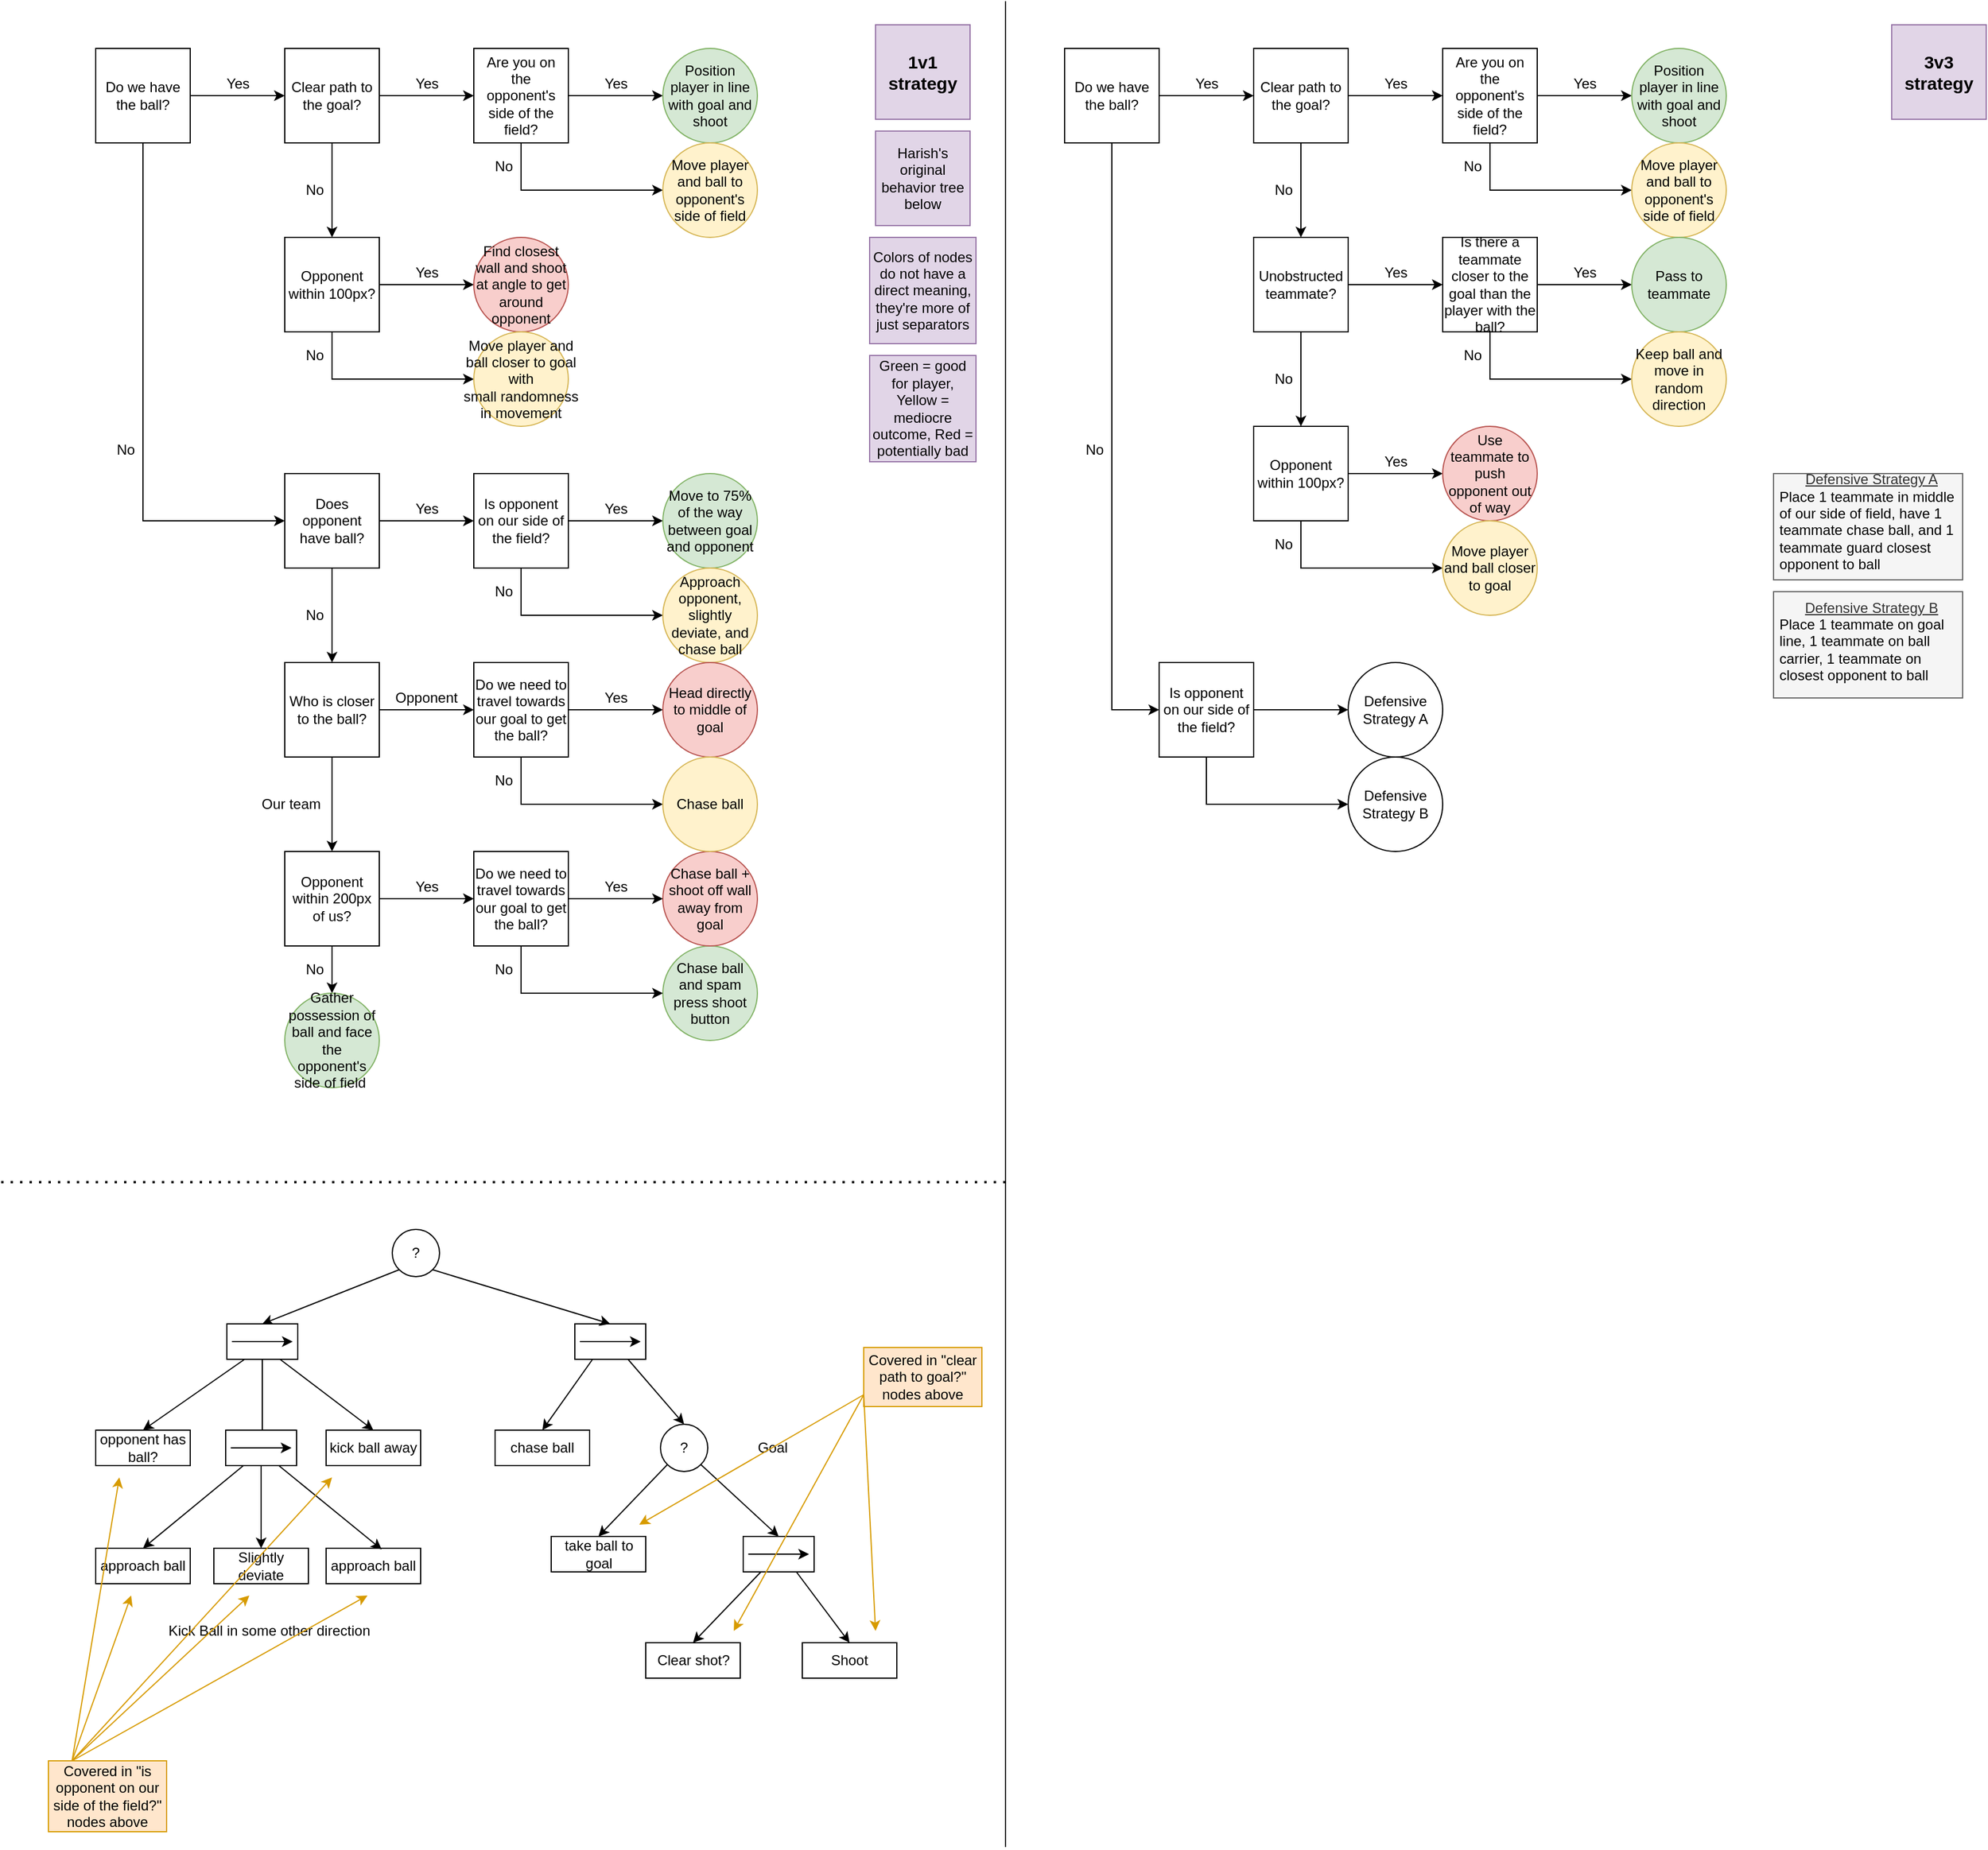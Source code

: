 <mxfile version="13.8.0" type="device"><diagram id="jNIqDNjx-BGEkIo5FUeF" name="Page-1"><mxGraphModel dx="2272" dy="794" grid="1" gridSize="10" guides="1" tooltips="1" connect="1" arrows="1" fold="1" page="1" pageScale="1" pageWidth="850" pageHeight="1100" math="1" shadow="0"><root><mxCell id="0"/><mxCell id="1" parent="0"/><mxCell id="_lA1XJJLzaBGFk_uNKAQ-1" value="?" style="ellipse;whiteSpace=wrap;html=1;" parent="1" vertex="1"><mxGeometry x="331" y="1040" width="40" height="40" as="geometry"/></mxCell><mxCell id="_lA1XJJLzaBGFk_uNKAQ-6" value="" style="group" parent="1" vertex="1" connectable="0"><mxGeometry x="485.5" y="1120" width="60" height="30" as="geometry"/></mxCell><mxCell id="_lA1XJJLzaBGFk_uNKAQ-7" value="" style="rounded=0;whiteSpace=wrap;html=1;" parent="_lA1XJJLzaBGFk_uNKAQ-6" vertex="1"><mxGeometry width="60" height="30" as="geometry"/></mxCell><mxCell id="_lA1XJJLzaBGFk_uNKAQ-8" value="" style="endArrow=classic;html=1;exitX=0;exitY=0.5;exitDx=0;exitDy=0;entryX=0.857;entryY=0.5;entryDx=0;entryDy=0;entryPerimeter=0;" parent="_lA1XJJLzaBGFk_uNKAQ-6" edge="1"><mxGeometry width="50" height="50" relative="1" as="geometry"><mxPoint x="4.286" y="15" as="sourcePoint"/><mxPoint x="55.706" y="15" as="targetPoint"/></mxGeometry></mxCell><mxCell id="_lA1XJJLzaBGFk_uNKAQ-9" value="opponent has ball?" style="rounded=0;whiteSpace=wrap;html=1;" parent="1" vertex="1"><mxGeometry x="80" y="1210" width="80" height="30" as="geometry"/></mxCell><mxCell id="_lA1XJJLzaBGFk_uNKAQ-11" value="kick ball away" style="rounded=0;whiteSpace=wrap;html=1;" parent="1" vertex="1"><mxGeometry x="275" y="1210" width="80" height="30" as="geometry"/></mxCell><mxCell id="_lA1XJJLzaBGFk_uNKAQ-12" value="chase ball" style="rounded=0;whiteSpace=wrap;html=1;" parent="1" vertex="1"><mxGeometry x="418" y="1210" width="80" height="30" as="geometry"/></mxCell><mxCell id="_lA1XJJLzaBGFk_uNKAQ-13" value="take ball to goal" style="rounded=0;whiteSpace=wrap;html=1;" parent="1" vertex="1"><mxGeometry x="465.5" y="1300" width="80" height="30" as="geometry"/></mxCell><mxCell id="_lA1XJJLzaBGFk_uNKAQ-15" value="?" style="ellipse;whiteSpace=wrap;html=1;" parent="1" vertex="1"><mxGeometry x="558" y="1205" width="40" height="40" as="geometry"/></mxCell><mxCell id="_lA1XJJLzaBGFk_uNKAQ-19" value="Clear shot?" style="rounded=0;whiteSpace=wrap;html=1;" parent="1" vertex="1"><mxGeometry x="545.5" y="1390" width="80" height="30" as="geometry"/></mxCell><mxCell id="_lA1XJJLzaBGFk_uNKAQ-20" value="Shoot" style="rounded=0;whiteSpace=wrap;html=1;" parent="1" vertex="1"><mxGeometry x="678" y="1390" width="80" height="30" as="geometry"/></mxCell><mxCell id="_lA1XJJLzaBGFk_uNKAQ-25" value="" style="endArrow=classic;html=1;exitX=0;exitY=1;exitDx=0;exitDy=0;entryX=0.5;entryY=0;entryDx=0;entryDy=0;" parent="1" source="_lA1XJJLzaBGFk_uNKAQ-1" target="_lA1XJJLzaBGFk_uNKAQ-37" edge="1"><mxGeometry width="50" height="50" relative="1" as="geometry"><mxPoint x="413" y="1260" as="sourcePoint"/><mxPoint x="221.0" y="1120" as="targetPoint"/></mxGeometry></mxCell><mxCell id="_lA1XJJLzaBGFk_uNKAQ-26" value="" style="endArrow=classic;html=1;exitX=1;exitY=1;exitDx=0;exitDy=0;entryX=0.5;entryY=0;entryDx=0;entryDy=0;" parent="1" source="_lA1XJJLzaBGFk_uNKAQ-1" target="_lA1XJJLzaBGFk_uNKAQ-7" edge="1"><mxGeometry width="50" height="50" relative="1" as="geometry"><mxPoint x="346.858" y="1084.142" as="sourcePoint"/><mxPoint x="231.0" y="1130" as="targetPoint"/></mxGeometry></mxCell><mxCell id="_lA1XJJLzaBGFk_uNKAQ-27" value="" style="endArrow=classic;html=1;exitX=0.25;exitY=1;exitDx=0;exitDy=0;entryX=0.5;entryY=0;entryDx=0;entryDy=0;" parent="1" source="_lA1XJJLzaBGFk_uNKAQ-37" target="_lA1XJJLzaBGFk_uNKAQ-9" edge="1"><mxGeometry width="50" height="50" relative="1" as="geometry"><mxPoint x="203.5" y="1150" as="sourcePoint"/><mxPoint x="231.0" y="1130" as="targetPoint"/></mxGeometry></mxCell><mxCell id="_lA1XJJLzaBGFk_uNKAQ-28" value="" style="endArrow=classic;html=1;entryX=0.5;entryY=0;entryDx=0;entryDy=0;exitX=0.5;exitY=1;exitDx=0;exitDy=0;" parent="1" source="_lA1XJJLzaBGFk_uNKAQ-37" edge="1"><mxGeometry width="50" height="50" relative="1" as="geometry"><mxPoint x="221" y="1150" as="sourcePoint"/><mxPoint x="221" y="1230" as="targetPoint"/></mxGeometry></mxCell><mxCell id="_lA1XJJLzaBGFk_uNKAQ-29" value="" style="endArrow=classic;html=1;exitX=0.75;exitY=1;exitDx=0;exitDy=0;entryX=0.5;entryY=0;entryDx=0;entryDy=0;" parent="1" source="_lA1XJJLzaBGFk_uNKAQ-37" target="_lA1XJJLzaBGFk_uNKAQ-11" edge="1"><mxGeometry width="50" height="50" relative="1" as="geometry"><mxPoint x="238.5" y="1150" as="sourcePoint"/><mxPoint x="231.0" y="1240" as="targetPoint"/></mxGeometry></mxCell><mxCell id="_lA1XJJLzaBGFk_uNKAQ-30" value="" style="endArrow=classic;html=1;exitX=0.25;exitY=1;exitDx=0;exitDy=0;entryX=0.5;entryY=0;entryDx=0;entryDy=0;" parent="1" source="_lA1XJJLzaBGFk_uNKAQ-7" target="_lA1XJJLzaBGFk_uNKAQ-12" edge="1"><mxGeometry width="50" height="50" relative="1" as="geometry"><mxPoint x="253.5" y="1140" as="sourcePoint"/><mxPoint x="331" y="1220" as="targetPoint"/></mxGeometry></mxCell><mxCell id="_lA1XJJLzaBGFk_uNKAQ-31" value="" style="endArrow=classic;html=1;exitX=0.75;exitY=1;exitDx=0;exitDy=0;entryX=0.5;entryY=0;entryDx=0;entryDy=0;" parent="1" source="_lA1XJJLzaBGFk_uNKAQ-7" target="_lA1XJJLzaBGFk_uNKAQ-15" edge="1"><mxGeometry width="50" height="50" relative="1" as="geometry"><mxPoint x="485.5" y="1140" as="sourcePoint"/><mxPoint x="468" y="1220" as="targetPoint"/></mxGeometry></mxCell><mxCell id="_lA1XJJLzaBGFk_uNKAQ-32" value="" style="endArrow=classic;html=1;exitX=0;exitY=1;exitDx=0;exitDy=0;entryX=0.5;entryY=0;entryDx=0;entryDy=0;" parent="1" source="_lA1XJJLzaBGFk_uNKAQ-15" target="_lA1XJJLzaBGFk_uNKAQ-13" edge="1"><mxGeometry width="50" height="50" relative="1" as="geometry"><mxPoint x="520.5" y="1140" as="sourcePoint"/><mxPoint x="548" y="1215" as="targetPoint"/></mxGeometry></mxCell><mxCell id="_lA1XJJLzaBGFk_uNKAQ-33" value="" style="endArrow=classic;html=1;exitX=1;exitY=1;exitDx=0;exitDy=0;entryX=0.5;entryY=0;entryDx=0;entryDy=0;" parent="1" source="_lA1XJJLzaBGFk_uNKAQ-15" target="_lA1XJJLzaBGFk_uNKAQ-42" edge="1"><mxGeometry width="50" height="50" relative="1" as="geometry"><mxPoint x="533.858" y="1249.142" as="sourcePoint"/><mxPoint x="653" y="1300" as="targetPoint"/></mxGeometry></mxCell><mxCell id="_lA1XJJLzaBGFk_uNKAQ-34" value="" style="endArrow=classic;html=1;exitX=0.25;exitY=1;exitDx=0;exitDy=0;entryX=0.5;entryY=0;entryDx=0;entryDy=0;" parent="1" source="_lA1XJJLzaBGFk_uNKAQ-42" target="_lA1XJJLzaBGFk_uNKAQ-19" edge="1"><mxGeometry width="50" height="50" relative="1" as="geometry"><mxPoint x="635.5" y="1330" as="sourcePoint"/><mxPoint x="468" y="1310" as="targetPoint"/></mxGeometry></mxCell><mxCell id="_lA1XJJLzaBGFk_uNKAQ-35" value="" style="endArrow=classic;html=1;exitX=0.75;exitY=1;exitDx=0;exitDy=0;entryX=0.5;entryY=0;entryDx=0;entryDy=0;" parent="1" source="_lA1XJJLzaBGFk_uNKAQ-42" target="_lA1XJJLzaBGFk_uNKAQ-20" edge="1"><mxGeometry width="50" height="50" relative="1" as="geometry"><mxPoint x="664.2" y="1330" as="sourcePoint"/><mxPoint x="595.5" y="1400" as="targetPoint"/></mxGeometry></mxCell><mxCell id="_lA1XJJLzaBGFk_uNKAQ-36" value="" style="group" parent="1" vertex="1" connectable="0"><mxGeometry x="191" y="1120" width="60" height="30" as="geometry"/></mxCell><mxCell id="_lA1XJJLzaBGFk_uNKAQ-37" value="" style="rounded=0;whiteSpace=wrap;html=1;" parent="_lA1XJJLzaBGFk_uNKAQ-36" vertex="1"><mxGeometry width="60" height="30" as="geometry"/></mxCell><mxCell id="_lA1XJJLzaBGFk_uNKAQ-38" value="" style="endArrow=classic;html=1;exitX=0;exitY=0.5;exitDx=0;exitDy=0;entryX=0.857;entryY=0.5;entryDx=0;entryDy=0;entryPerimeter=0;" parent="_lA1XJJLzaBGFk_uNKAQ-36" edge="1"><mxGeometry width="50" height="50" relative="1" as="geometry"><mxPoint x="4.286" y="15" as="sourcePoint"/><mxPoint x="55.706" y="15" as="targetPoint"/></mxGeometry></mxCell><mxCell id="_lA1XJJLzaBGFk_uNKAQ-41" value="" style="group" parent="1" vertex="1" connectable="0"><mxGeometry x="628" y="1300" width="60" height="30" as="geometry"/></mxCell><mxCell id="_lA1XJJLzaBGFk_uNKAQ-42" value="" style="rounded=0;whiteSpace=wrap;html=1;" parent="_lA1XJJLzaBGFk_uNKAQ-41" vertex="1"><mxGeometry width="60" height="30" as="geometry"/></mxCell><mxCell id="_lA1XJJLzaBGFk_uNKAQ-43" value="" style="endArrow=classic;html=1;exitX=0;exitY=0.5;exitDx=0;exitDy=0;entryX=0.857;entryY=0.5;entryDx=0;entryDy=0;entryPerimeter=0;" parent="_lA1XJJLzaBGFk_uNKAQ-41" edge="1"><mxGeometry width="50" height="50" relative="1" as="geometry"><mxPoint x="4.286" y="15" as="sourcePoint"/><mxPoint x="55.706" y="15" as="targetPoint"/></mxGeometry></mxCell><mxCell id="80fVdQ9__IcArLAtQQ6k-1" value="" style="group" parent="1" vertex="1" connectable="0"><mxGeometry x="190" y="1210" width="60" height="30" as="geometry"/></mxCell><mxCell id="80fVdQ9__IcArLAtQQ6k-2" value="" style="rounded=0;whiteSpace=wrap;html=1;" parent="80fVdQ9__IcArLAtQQ6k-1" vertex="1"><mxGeometry width="60" height="30" as="geometry"/></mxCell><mxCell id="80fVdQ9__IcArLAtQQ6k-3" value="" style="endArrow=classic;html=1;exitX=0;exitY=0.5;exitDx=0;exitDy=0;entryX=0.857;entryY=0.5;entryDx=0;entryDy=0;entryPerimeter=0;" parent="80fVdQ9__IcArLAtQQ6k-1" edge="1"><mxGeometry width="50" height="50" relative="1" as="geometry"><mxPoint x="4.286" y="15" as="sourcePoint"/><mxPoint x="55.706" y="15" as="targetPoint"/></mxGeometry></mxCell><mxCell id="80fVdQ9__IcArLAtQQ6k-4" value="approach ball" style="rounded=0;whiteSpace=wrap;html=1;" parent="1" vertex="1"><mxGeometry x="80" y="1310" width="80" height="30" as="geometry"/></mxCell><mxCell id="80fVdQ9__IcArLAtQQ6k-5" value="Slightly deviate" style="rounded=0;whiteSpace=wrap;html=1;" parent="1" vertex="1"><mxGeometry x="180" y="1310" width="80" height="30" as="geometry"/></mxCell><mxCell id="80fVdQ9__IcArLAtQQ6k-6" value="approach ball" style="rounded=0;whiteSpace=wrap;html=1;" parent="1" vertex="1"><mxGeometry x="275" y="1310" width="80" height="30" as="geometry"/></mxCell><mxCell id="80fVdQ9__IcArLAtQQ6k-7" value="" style="endArrow=classic;html=1;exitX=0.25;exitY=1;exitDx=0;exitDy=0;entryX=0.5;entryY=0;entryDx=0;entryDy=0;" parent="1" source="80fVdQ9__IcArLAtQQ6k-2" target="80fVdQ9__IcArLAtQQ6k-4" edge="1"><mxGeometry width="50" height="50" relative="1" as="geometry"><mxPoint x="215" y="1140" as="sourcePoint"/><mxPoint x="130" y="1220" as="targetPoint"/></mxGeometry></mxCell><mxCell id="80fVdQ9__IcArLAtQQ6k-8" value="" style="endArrow=classic;html=1;exitX=0.5;exitY=1;exitDx=0;exitDy=0;entryX=0.5;entryY=0;entryDx=0;entryDy=0;" parent="1" source="80fVdQ9__IcArLAtQQ6k-2" target="80fVdQ9__IcArLAtQQ6k-5" edge="1"><mxGeometry width="50" height="50" relative="1" as="geometry"><mxPoint x="215" y="1250" as="sourcePoint"/><mxPoint x="130" y="1320" as="targetPoint"/></mxGeometry></mxCell><mxCell id="80fVdQ9__IcArLAtQQ6k-9" value="" style="endArrow=classic;html=1;exitX=0.75;exitY=1;exitDx=0;exitDy=0;entryX=0.588;entryY=0.033;entryDx=0;entryDy=0;entryPerimeter=0;" parent="1" source="80fVdQ9__IcArLAtQQ6k-2" target="80fVdQ9__IcArLAtQQ6k-6" edge="1"><mxGeometry width="50" height="50" relative="1" as="geometry"><mxPoint x="230" y="1250" as="sourcePoint"/><mxPoint x="230" y="1320" as="targetPoint"/></mxGeometry></mxCell><mxCell id="igX0nYVGg7zK39fVXvy7-9" value="Goal" style="text;html=1;strokeColor=none;fillColor=none;align=center;verticalAlign=middle;whiteSpace=wrap;rounded=0;" parent="1" vertex="1"><mxGeometry x="608" y="1215" width="90" height="20" as="geometry"/></mxCell><mxCell id="igX0nYVGg7zK39fVXvy7-10" value="Kick Ball in some other direction" style="text;html=1;strokeColor=none;fillColor=none;align=center;verticalAlign=middle;whiteSpace=wrap;rounded=0;" parent="1" vertex="1"><mxGeometry x="92" y="1370" width="270" height="20" as="geometry"/></mxCell><mxCell id="V8WvphxUdyXfN7938McH-1" style="edgeStyle=orthogonalEdgeStyle;rounded=0;orthogonalLoop=1;jettySize=auto;html=1;exitX=1;exitY=0.5;exitDx=0;exitDy=0;entryX=0;entryY=0.5;entryDx=0;entryDy=0;" edge="1" parent="1" source="V8WvphxUdyXfN7938McH-29" target="V8WvphxUdyXfN7938McH-8"><mxGeometry relative="1" as="geometry"/></mxCell><mxCell id="V8WvphxUdyXfN7938McH-2" value="Do we have the ball?" style="whiteSpace=wrap;html=1;aspect=fixed;" vertex="1" parent="1"><mxGeometry x="80" y="40" width="80" height="80" as="geometry"/></mxCell><mxCell id="V8WvphxUdyXfN7938McH-3" style="edgeStyle=orthogonalEdgeStyle;rounded=0;orthogonalLoop=1;jettySize=auto;html=1;exitX=1;exitY=0.5;exitDx=0;exitDy=0;entryX=0;entryY=0.5;entryDx=0;entryDy=0;" edge="1" parent="1" source="V8WvphxUdyXfN7938McH-5" target="V8WvphxUdyXfN7938McH-11"><mxGeometry relative="1" as="geometry"/></mxCell><mxCell id="V8WvphxUdyXfN7938McH-4" style="edgeStyle=orthogonalEdgeStyle;rounded=0;orthogonalLoop=1;jettySize=auto;html=1;exitX=0.5;exitY=1;exitDx=0;exitDy=0;entryX=0.5;entryY=0;entryDx=0;entryDy=0;" edge="1" parent="1" source="V8WvphxUdyXfN7938McH-5"><mxGeometry relative="1" as="geometry"><mxPoint x="280" y="200" as="targetPoint"/></mxGeometry></mxCell><mxCell id="V8WvphxUdyXfN7938McH-5" value="Clear path to the goal?" style="whiteSpace=wrap;html=1;aspect=fixed;" vertex="1" parent="1"><mxGeometry x="240" y="40" width="80" height="80" as="geometry"/></mxCell><mxCell id="V8WvphxUdyXfN7938McH-6" style="edgeStyle=orthogonalEdgeStyle;rounded=0;orthogonalLoop=1;jettySize=auto;html=1;exitX=1;exitY=0.5;exitDx=0;exitDy=0;entryX=0;entryY=0.5;entryDx=0;entryDy=0;" edge="1" parent="1" source="V8WvphxUdyXfN7938McH-8"><mxGeometry relative="1" as="geometry"><mxPoint x="560" y="440" as="targetPoint"/></mxGeometry></mxCell><mxCell id="V8WvphxUdyXfN7938McH-7" style="edgeStyle=orthogonalEdgeStyle;rounded=0;orthogonalLoop=1;jettySize=auto;html=1;exitX=0.5;exitY=1;exitDx=0;exitDy=0;" edge="1" parent="1" source="V8WvphxUdyXfN7938McH-8" target="V8WvphxUdyXfN7938McH-43"><mxGeometry relative="1" as="geometry"><mxPoint x="560" y="520" as="targetPoint"/></mxGeometry></mxCell><mxCell id="V8WvphxUdyXfN7938McH-8" value="Is opponent on our side of the field?" style="whiteSpace=wrap;html=1;aspect=fixed;" vertex="1" parent="1"><mxGeometry x="400" y="400" width="80" height="80" as="geometry"/></mxCell><mxCell id="V8WvphxUdyXfN7938McH-9" style="edgeStyle=orthogonalEdgeStyle;rounded=0;orthogonalLoop=1;jettySize=auto;html=1;exitX=1;exitY=0.5;exitDx=0;exitDy=0;" edge="1" parent="1" source="V8WvphxUdyXfN7938McH-11"><mxGeometry relative="1" as="geometry"><mxPoint x="560" y="80" as="targetPoint"/></mxGeometry></mxCell><mxCell id="V8WvphxUdyXfN7938McH-10" style="edgeStyle=orthogonalEdgeStyle;rounded=0;orthogonalLoop=1;jettySize=auto;html=1;exitX=0.5;exitY=1;exitDx=0;exitDy=0;entryX=0;entryY=0.5;entryDx=0;entryDy=0;" edge="1" parent="1" source="V8WvphxUdyXfN7938McH-11" target="V8WvphxUdyXfN7938McH-19"><mxGeometry relative="1" as="geometry"><mxPoint x="440" y="200" as="targetPoint"/></mxGeometry></mxCell><mxCell id="V8WvphxUdyXfN7938McH-11" value="Are you on the opponent's side of the field?" style="whiteSpace=wrap;html=1;aspect=fixed;" vertex="1" parent="1"><mxGeometry x="400" y="40" width="80" height="80" as="geometry"/></mxCell><mxCell id="V8WvphxUdyXfN7938McH-12" value="" style="endArrow=classic;html=1;entryX=0;entryY=0.5;entryDx=0;entryDy=0;" edge="1" parent="1" target="V8WvphxUdyXfN7938McH-5"><mxGeometry width="50" height="50" relative="1" as="geometry"><mxPoint x="160" y="80" as="sourcePoint"/><mxPoint x="210" y="30" as="targetPoint"/><Array as="points"/></mxGeometry></mxCell><mxCell id="V8WvphxUdyXfN7938McH-13" value="Yes" style="text;html=1;align=center;verticalAlign=middle;resizable=0;points=[];autosize=1;" vertex="1" parent="1"><mxGeometry x="180" y="60" width="40" height="20" as="geometry"/></mxCell><mxCell id="V8WvphxUdyXfN7938McH-14" value="No" style="text;html=1;align=center;verticalAlign=middle;resizable=0;points=[];autosize=1;" vertex="1" parent="1"><mxGeometry x="90" y="370" width="30" height="20" as="geometry"/></mxCell><mxCell id="V8WvphxUdyXfN7938McH-15" value="Yes" style="text;html=1;align=center;verticalAlign=middle;resizable=0;points=[];autosize=1;" vertex="1" parent="1"><mxGeometry x="340" y="60" width="40" height="20" as="geometry"/></mxCell><mxCell id="V8WvphxUdyXfN7938McH-16" value="Yes" style="text;html=1;align=center;verticalAlign=middle;resizable=0;points=[];autosize=1;" vertex="1" parent="1"><mxGeometry x="500" y="60" width="40" height="20" as="geometry"/></mxCell><mxCell id="V8WvphxUdyXfN7938McH-17" value="Position player in line with goal and shoot" style="ellipse;whiteSpace=wrap;html=1;fillColor=#d5e8d4;strokeColor=#82b366;" vertex="1" parent="1"><mxGeometry x="560" y="40" width="80" height="80" as="geometry"/></mxCell><mxCell id="V8WvphxUdyXfN7938McH-18" value="No" style="text;html=1;align=center;verticalAlign=middle;resizable=0;points=[];autosize=1;" vertex="1" parent="1"><mxGeometry x="410" y="130" width="30" height="20" as="geometry"/></mxCell><mxCell id="V8WvphxUdyXfN7938McH-19" value="&lt;span&gt;Move player and ball to opponent's side of field&lt;/span&gt;" style="ellipse;whiteSpace=wrap;html=1;aspect=fixed;fillColor=#fff2cc;strokeColor=#d6b656;" vertex="1" parent="1"><mxGeometry x="560" y="120" width="80" height="80" as="geometry"/></mxCell><mxCell id="V8WvphxUdyXfN7938McH-20" value="No" style="text;html=1;align=center;verticalAlign=middle;resizable=0;points=[];autosize=1;" vertex="1" parent="1"><mxGeometry x="250" y="150" width="30" height="20" as="geometry"/></mxCell><mxCell id="V8WvphxUdyXfN7938McH-21" style="edgeStyle=orthogonalEdgeStyle;rounded=0;orthogonalLoop=1;jettySize=auto;html=1;exitX=1;exitY=0.5;exitDx=0;exitDy=0;entryX=0;entryY=0.5;entryDx=0;entryDy=0;" edge="1" parent="1" source="V8WvphxUdyXfN7938McH-23" target="V8WvphxUdyXfN7938McH-24"><mxGeometry relative="1" as="geometry"/></mxCell><mxCell id="V8WvphxUdyXfN7938McH-22" style="edgeStyle=orthogonalEdgeStyle;rounded=0;orthogonalLoop=1;jettySize=auto;html=1;exitX=0.5;exitY=1;exitDx=0;exitDy=0;entryX=0;entryY=0.5;entryDx=0;entryDy=0;" edge="1" parent="1" source="V8WvphxUdyXfN7938McH-23" target="V8WvphxUdyXfN7938McH-25"><mxGeometry relative="1" as="geometry"/></mxCell><mxCell id="V8WvphxUdyXfN7938McH-23" value="Opponent within 100px?" style="whiteSpace=wrap;html=1;aspect=fixed;" vertex="1" parent="1"><mxGeometry x="240" y="200" width="80" height="80" as="geometry"/></mxCell><mxCell id="V8WvphxUdyXfN7938McH-24" value="Find closest wall and shoot at angle to get around opponent" style="ellipse;whiteSpace=wrap;html=1;aspect=fixed;fillColor=#f8cecc;strokeColor=#b85450;" vertex="1" parent="1"><mxGeometry x="400" y="200" width="80" height="80" as="geometry"/></mxCell><mxCell id="V8WvphxUdyXfN7938McH-25" value="Move player and ball closer to goal with small&amp;nbsp;randomness in movement" style="ellipse;whiteSpace=wrap;html=1;aspect=fixed;fillColor=#fff2cc;strokeColor=#d6b656;" vertex="1" parent="1"><mxGeometry x="400" y="280" width="80" height="80" as="geometry"/></mxCell><mxCell id="V8WvphxUdyXfN7938McH-26" value="No" style="text;html=1;align=center;verticalAlign=middle;resizable=0;points=[];autosize=1;" vertex="1" parent="1"><mxGeometry x="250" y="290" width="30" height="20" as="geometry"/></mxCell><mxCell id="V8WvphxUdyXfN7938McH-27" value="Yes" style="text;html=1;align=center;verticalAlign=middle;resizable=0;points=[];autosize=1;" vertex="1" parent="1"><mxGeometry x="340" y="220" width="40" height="20" as="geometry"/></mxCell><mxCell id="V8WvphxUdyXfN7938McH-28" style="edgeStyle=orthogonalEdgeStyle;rounded=0;orthogonalLoop=1;jettySize=auto;html=1;exitX=0.5;exitY=1;exitDx=0;exitDy=0;" edge="1" parent="1" source="V8WvphxUdyXfN7938McH-29" target="V8WvphxUdyXfN7938McH-33"><mxGeometry relative="1" as="geometry"><mxPoint x="280" y="560" as="targetPoint"/></mxGeometry></mxCell><mxCell id="V8WvphxUdyXfN7938McH-29" value="Does opponent have ball?" style="whiteSpace=wrap;html=1;aspect=fixed;" vertex="1" parent="1"><mxGeometry x="240" y="400" width="80" height="80" as="geometry"/></mxCell><mxCell id="V8WvphxUdyXfN7938McH-30" style="edgeStyle=orthogonalEdgeStyle;rounded=0;orthogonalLoop=1;jettySize=auto;html=1;exitX=0.5;exitY=1;exitDx=0;exitDy=0;entryX=0;entryY=0.5;entryDx=0;entryDy=0;" edge="1" parent="1" source="V8WvphxUdyXfN7938McH-2" target="V8WvphxUdyXfN7938McH-29"><mxGeometry relative="1" as="geometry"><mxPoint x="120" y="120" as="sourcePoint"/><mxPoint x="400" y="440" as="targetPoint"/></mxGeometry></mxCell><mxCell id="V8WvphxUdyXfN7938McH-31" style="edgeStyle=orthogonalEdgeStyle;rounded=0;orthogonalLoop=1;jettySize=auto;html=1;exitX=0.5;exitY=1;exitDx=0;exitDy=0;entryX=0.5;entryY=0;entryDx=0;entryDy=0;" edge="1" parent="1" source="V8WvphxUdyXfN7938McH-33" target="V8WvphxUdyXfN7938McH-39"><mxGeometry relative="1" as="geometry"/></mxCell><mxCell id="V8WvphxUdyXfN7938McH-32" style="edgeStyle=orthogonalEdgeStyle;rounded=0;orthogonalLoop=1;jettySize=auto;html=1;exitX=1;exitY=0.5;exitDx=0;exitDy=0;entryX=0;entryY=0.5;entryDx=0;entryDy=0;" edge="1" parent="1" source="V8WvphxUdyXfN7938McH-33" target="V8WvphxUdyXfN7938McH-36"><mxGeometry relative="1" as="geometry"/></mxCell><mxCell id="V8WvphxUdyXfN7938McH-33" value="Who is closer to the ball?" style="whiteSpace=wrap;html=1;aspect=fixed;" vertex="1" parent="1"><mxGeometry x="240" y="560" width="80" height="80" as="geometry"/></mxCell><mxCell id="V8WvphxUdyXfN7938McH-34" style="edgeStyle=orthogonalEdgeStyle;rounded=0;orthogonalLoop=1;jettySize=auto;html=1;exitX=1;exitY=0.5;exitDx=0;exitDy=0;entryX=0;entryY=0.5;entryDx=0;entryDy=0;" edge="1" parent="1" source="V8WvphxUdyXfN7938McH-36" target="V8WvphxUdyXfN7938McH-58"><mxGeometry relative="1" as="geometry"/></mxCell><mxCell id="V8WvphxUdyXfN7938McH-35" style="edgeStyle=orthogonalEdgeStyle;rounded=0;orthogonalLoop=1;jettySize=auto;html=1;exitX=0.5;exitY=1;exitDx=0;exitDy=0;entryX=0;entryY=0.5;entryDx=0;entryDy=0;" edge="1" parent="1" source="V8WvphxUdyXfN7938McH-36" target="V8WvphxUdyXfN7938McH-59"><mxGeometry relative="1" as="geometry"/></mxCell><mxCell id="V8WvphxUdyXfN7938McH-36" value="Do we need to travel towards our goal to get the ball?" style="whiteSpace=wrap;html=1;aspect=fixed;" vertex="1" parent="1"><mxGeometry x="400" y="560" width="80" height="80" as="geometry"/></mxCell><mxCell id="V8WvphxUdyXfN7938McH-37" style="edgeStyle=orthogonalEdgeStyle;rounded=0;orthogonalLoop=1;jettySize=auto;html=1;exitX=0.5;exitY=1;exitDx=0;exitDy=0;" edge="1" parent="1" source="V8WvphxUdyXfN7938McH-39" target="V8WvphxUdyXfN7938McH-48"><mxGeometry relative="1" as="geometry"><mxPoint x="280" y="880" as="targetPoint"/></mxGeometry></mxCell><mxCell id="V8WvphxUdyXfN7938McH-38" style="edgeStyle=orthogonalEdgeStyle;rounded=0;orthogonalLoop=1;jettySize=auto;html=1;exitX=1;exitY=0.5;exitDx=0;exitDy=0;entryX=0;entryY=0.5;entryDx=0;entryDy=0;" edge="1" parent="1" source="V8WvphxUdyXfN7938McH-39" target="V8WvphxUdyXfN7938McH-47"><mxGeometry relative="1" as="geometry"/></mxCell><mxCell id="V8WvphxUdyXfN7938McH-39" value="Opponent within 200px of us?" style="whiteSpace=wrap;html=1;aspect=fixed;" vertex="1" parent="1"><mxGeometry x="240" y="720" width="80" height="80" as="geometry"/></mxCell><mxCell id="V8WvphxUdyXfN7938McH-40" value="Our team" style="text;html=1;align=center;verticalAlign=middle;resizable=0;points=[];autosize=1;" vertex="1" parent="1"><mxGeometry x="210" y="670" width="70" height="20" as="geometry"/></mxCell><mxCell id="V8WvphxUdyXfN7938McH-41" value="Chase ball and spam press shoot button" style="ellipse;whiteSpace=wrap;html=1;aspect=fixed;fillColor=#d5e8d4;strokeColor=#82b366;" vertex="1" parent="1"><mxGeometry x="560" y="800" width="80" height="80" as="geometry"/></mxCell><mxCell id="V8WvphxUdyXfN7938McH-42" value="Move to 75% of the way between goal and opponent" style="ellipse;whiteSpace=wrap;html=1;aspect=fixed;fillColor=#d5e8d4;strokeColor=#82b366;" vertex="1" parent="1"><mxGeometry x="560" y="400" width="80" height="80" as="geometry"/></mxCell><mxCell id="V8WvphxUdyXfN7938McH-43" value="Approach opponent, slightly deviate, and chase ball" style="ellipse;whiteSpace=wrap;html=1;aspect=fixed;fillColor=#fff2cc;strokeColor=#d6b656;" vertex="1" parent="1"><mxGeometry x="560" y="480" width="80" height="80" as="geometry"/></mxCell><mxCell id="V8WvphxUdyXfN7938McH-44" value="Chase ball + shoot off wall away from goal" style="ellipse;whiteSpace=wrap;html=1;aspect=fixed;fillColor=#f8cecc;strokeColor=#b85450;" vertex="1" parent="1"><mxGeometry x="560" y="720" width="80" height="80" as="geometry"/></mxCell><mxCell id="V8WvphxUdyXfN7938McH-45" style="edgeStyle=orthogonalEdgeStyle;rounded=0;orthogonalLoop=1;jettySize=auto;html=1;exitX=1;exitY=0.5;exitDx=0;exitDy=0;entryX=0;entryY=0.5;entryDx=0;entryDy=0;" edge="1" parent="1" source="V8WvphxUdyXfN7938McH-47" target="V8WvphxUdyXfN7938McH-44"><mxGeometry relative="1" as="geometry"/></mxCell><mxCell id="V8WvphxUdyXfN7938McH-46" style="edgeStyle=orthogonalEdgeStyle;rounded=0;orthogonalLoop=1;jettySize=auto;html=1;exitX=0.5;exitY=1;exitDx=0;exitDy=0;entryX=0;entryY=0.5;entryDx=0;entryDy=0;" edge="1" parent="1" source="V8WvphxUdyXfN7938McH-47" target="V8WvphxUdyXfN7938McH-41"><mxGeometry relative="1" as="geometry"/></mxCell><mxCell id="V8WvphxUdyXfN7938McH-47" value="Do we need to travel towards our goal to get the ball?" style="whiteSpace=wrap;html=1;aspect=fixed;" vertex="1" parent="1"><mxGeometry x="400" y="720" width="80" height="80" as="geometry"/></mxCell><mxCell id="V8WvphxUdyXfN7938McH-48" value="Gather possession of ball and face the opponent's side of field&amp;nbsp;" style="ellipse;whiteSpace=wrap;html=1;aspect=fixed;fillColor=#d5e8d4;strokeColor=#82b366;" vertex="1" parent="1"><mxGeometry x="240" y="840" width="80" height="80" as="geometry"/></mxCell><mxCell id="V8WvphxUdyXfN7938McH-49" value="Yes" style="text;html=1;align=center;verticalAlign=middle;resizable=0;points=[];autosize=1;" vertex="1" parent="1"><mxGeometry x="340" y="420" width="40" height="20" as="geometry"/></mxCell><mxCell id="V8WvphxUdyXfN7938McH-50" value="Yes" style="text;html=1;align=center;verticalAlign=middle;resizable=0;points=[];autosize=1;" vertex="1" parent="1"><mxGeometry x="500" y="420" width="40" height="20" as="geometry"/></mxCell><mxCell id="V8WvphxUdyXfN7938McH-51" value="No" style="text;html=1;align=center;verticalAlign=middle;resizable=0;points=[];autosize=1;" vertex="1" parent="1"><mxGeometry x="410" y="490" width="30" height="20" as="geometry"/></mxCell><mxCell id="V8WvphxUdyXfN7938McH-52" value="No" style="text;html=1;align=center;verticalAlign=middle;resizable=0;points=[];autosize=1;" vertex="1" parent="1"><mxGeometry x="250" y="510" width="30" height="20" as="geometry"/></mxCell><mxCell id="V8WvphxUdyXfN7938McH-53" value="No" style="text;html=1;align=center;verticalAlign=middle;resizable=0;points=[];autosize=1;" vertex="1" parent="1"><mxGeometry x="250" y="810" width="30" height="20" as="geometry"/></mxCell><mxCell id="V8WvphxUdyXfN7938McH-54" value="Yes" style="text;html=1;align=center;verticalAlign=middle;resizable=0;points=[];autosize=1;" vertex="1" parent="1"><mxGeometry x="500" y="740" width="40" height="20" as="geometry"/></mxCell><mxCell id="V8WvphxUdyXfN7938McH-55" value="Yes" style="text;html=1;align=center;verticalAlign=middle;resizable=0;points=[];autosize=1;" vertex="1" parent="1"><mxGeometry x="340" y="740" width="40" height="20" as="geometry"/></mxCell><mxCell id="V8WvphxUdyXfN7938McH-56" value="No" style="text;html=1;align=center;verticalAlign=middle;resizable=0;points=[];autosize=1;" vertex="1" parent="1"><mxGeometry x="410" y="810" width="30" height="20" as="geometry"/></mxCell><mxCell id="V8WvphxUdyXfN7938McH-57" value="Opponent" style="text;html=1;strokeColor=none;fillColor=none;align=center;verticalAlign=middle;whiteSpace=wrap;rounded=0;" vertex="1" parent="1"><mxGeometry x="340" y="580" width="40" height="20" as="geometry"/></mxCell><mxCell id="V8WvphxUdyXfN7938McH-58" value="Head directly to middle of goal" style="ellipse;whiteSpace=wrap;html=1;aspect=fixed;fillColor=#f8cecc;strokeColor=#b85450;" vertex="1" parent="1"><mxGeometry x="560" y="560" width="80" height="80" as="geometry"/></mxCell><mxCell id="V8WvphxUdyXfN7938McH-59" value="Chase ball" style="ellipse;whiteSpace=wrap;html=1;aspect=fixed;fillColor=#fff2cc;strokeColor=#d6b656;" vertex="1" parent="1"><mxGeometry x="560" y="640" width="80" height="80" as="geometry"/></mxCell><mxCell id="V8WvphxUdyXfN7938McH-60" value="Yes" style="text;html=1;align=center;verticalAlign=middle;resizable=0;points=[];autosize=1;" vertex="1" parent="1"><mxGeometry x="500" y="580" width="40" height="20" as="geometry"/></mxCell><mxCell id="V8WvphxUdyXfN7938McH-61" value="No" style="text;html=1;align=center;verticalAlign=middle;resizable=0;points=[];autosize=1;" vertex="1" parent="1"><mxGeometry x="410" y="650" width="30" height="20" as="geometry"/></mxCell><mxCell id="V8WvphxUdyXfN7938McH-62" style="edgeStyle=orthogonalEdgeStyle;rounded=0;orthogonalLoop=1;jettySize=auto;html=1;exitX=0.5;exitY=1;exitDx=0;exitDy=0;entryX=0;entryY=0.5;entryDx=0;entryDy=0;" edge="1" parent="1" source="V8WvphxUdyXfN7938McH-64" target="V8WvphxUdyXfN7938McH-102"><mxGeometry relative="1" as="geometry"><mxPoint x="980" y="600" as="targetPoint"/></mxGeometry></mxCell><mxCell id="V8WvphxUdyXfN7938McH-63" style="edgeStyle=orthogonalEdgeStyle;rounded=0;orthogonalLoop=1;jettySize=auto;html=1;exitX=1;exitY=0.5;exitDx=0;exitDy=0;entryX=0;entryY=0.5;entryDx=0;entryDy=0;" edge="1" parent="1" source="V8WvphxUdyXfN7938McH-64" target="V8WvphxUdyXfN7938McH-67"><mxGeometry relative="1" as="geometry"/></mxCell><mxCell id="V8WvphxUdyXfN7938McH-64" value="Do we have the ball?" style="whiteSpace=wrap;html=1;aspect=fixed;" vertex="1" parent="1"><mxGeometry x="900" y="40" width="80" height="80" as="geometry"/></mxCell><mxCell id="V8WvphxUdyXfN7938McH-65" style="edgeStyle=orthogonalEdgeStyle;rounded=0;orthogonalLoop=1;jettySize=auto;html=1;exitX=1;exitY=0.5;exitDx=0;exitDy=0;entryX=0;entryY=0.5;entryDx=0;entryDy=0;" edge="1" parent="1" source="V8WvphxUdyXfN7938McH-67" target="V8WvphxUdyXfN7938McH-70"><mxGeometry relative="1" as="geometry"/></mxCell><mxCell id="V8WvphxUdyXfN7938McH-66" style="edgeStyle=orthogonalEdgeStyle;rounded=0;orthogonalLoop=1;jettySize=auto;html=1;exitX=0.5;exitY=1;exitDx=0;exitDy=0;entryX=0.5;entryY=0;entryDx=0;entryDy=0;" edge="1" parent="1" source="V8WvphxUdyXfN7938McH-67" target="V8WvphxUdyXfN7938McH-79"><mxGeometry relative="1" as="geometry"/></mxCell><mxCell id="V8WvphxUdyXfN7938McH-67" value="Clear path to the goal?" style="whiteSpace=wrap;html=1;aspect=fixed;" vertex="1" parent="1"><mxGeometry x="1060" y="40" width="80" height="80" as="geometry"/></mxCell><mxCell id="V8WvphxUdyXfN7938McH-68" style="edgeStyle=orthogonalEdgeStyle;rounded=0;orthogonalLoop=1;jettySize=auto;html=1;exitX=1;exitY=0.5;exitDx=0;exitDy=0;" edge="1" parent="1" source="V8WvphxUdyXfN7938McH-70"><mxGeometry relative="1" as="geometry"><mxPoint x="1380" y="80" as="targetPoint"/></mxGeometry></mxCell><mxCell id="V8WvphxUdyXfN7938McH-69" style="edgeStyle=orthogonalEdgeStyle;rounded=0;orthogonalLoop=1;jettySize=auto;html=1;exitX=0.5;exitY=1;exitDx=0;exitDy=0;entryX=0;entryY=0.5;entryDx=0;entryDy=0;" edge="1" parent="1" source="V8WvphxUdyXfN7938McH-70" target="V8WvphxUdyXfN7938McH-76"><mxGeometry relative="1" as="geometry"><mxPoint x="1260" y="200" as="targetPoint"/></mxGeometry></mxCell><mxCell id="V8WvphxUdyXfN7938McH-70" value="Are you on the opponent's side of the field?" style="whiteSpace=wrap;html=1;aspect=fixed;" vertex="1" parent="1"><mxGeometry x="1220" y="40" width="80" height="80" as="geometry"/></mxCell><mxCell id="V8WvphxUdyXfN7938McH-71" value="Yes" style="text;html=1;align=center;verticalAlign=middle;resizable=0;points=[];autosize=1;" vertex="1" parent="1"><mxGeometry x="1000" y="60" width="40" height="20" as="geometry"/></mxCell><mxCell id="V8WvphxUdyXfN7938McH-72" value="Yes" style="text;html=1;align=center;verticalAlign=middle;resizable=0;points=[];autosize=1;" vertex="1" parent="1"><mxGeometry x="1160" y="60" width="40" height="20" as="geometry"/></mxCell><mxCell id="V8WvphxUdyXfN7938McH-73" value="Yes" style="text;html=1;align=center;verticalAlign=middle;resizable=0;points=[];autosize=1;" vertex="1" parent="1"><mxGeometry x="1320" y="60" width="40" height="20" as="geometry"/></mxCell><mxCell id="V8WvphxUdyXfN7938McH-74" value="Position player in line with goal and shoot" style="ellipse;whiteSpace=wrap;html=1;fillColor=#d5e8d4;strokeColor=#82b366;" vertex="1" parent="1"><mxGeometry x="1380" y="40" width="80" height="80" as="geometry"/></mxCell><mxCell id="V8WvphxUdyXfN7938McH-75" value="No" style="text;html=1;align=center;verticalAlign=middle;resizable=0;points=[];autosize=1;" vertex="1" parent="1"><mxGeometry x="1230" y="130" width="30" height="20" as="geometry"/></mxCell><mxCell id="V8WvphxUdyXfN7938McH-76" value="&lt;span&gt;Move player and ball to opponent's side of field&lt;/span&gt;" style="ellipse;whiteSpace=wrap;html=1;aspect=fixed;fillColor=#fff2cc;strokeColor=#d6b656;" vertex="1" parent="1"><mxGeometry x="1380" y="120" width="80" height="80" as="geometry"/></mxCell><mxCell id="V8WvphxUdyXfN7938McH-77" style="edgeStyle=orthogonalEdgeStyle;rounded=0;orthogonalLoop=1;jettySize=auto;html=1;exitX=1;exitY=0.5;exitDx=0;exitDy=0;entryX=0;entryY=0.5;entryDx=0;entryDy=0;" edge="1" parent="1" source="V8WvphxUdyXfN7938McH-79" target="V8WvphxUdyXfN7938McH-83"><mxGeometry relative="1" as="geometry"/></mxCell><mxCell id="V8WvphxUdyXfN7938McH-78" style="edgeStyle=orthogonalEdgeStyle;rounded=0;orthogonalLoop=1;jettySize=auto;html=1;exitX=0.5;exitY=1;exitDx=0;exitDy=0;" edge="1" parent="1" source="V8WvphxUdyXfN7938McH-79" target="V8WvphxUdyXfN7938McH-86"><mxGeometry relative="1" as="geometry"><mxPoint x="1100" y="360" as="targetPoint"/></mxGeometry></mxCell><mxCell id="V8WvphxUdyXfN7938McH-79" value="Unobstructed teammate?" style="whiteSpace=wrap;html=1;aspect=fixed;" vertex="1" parent="1"><mxGeometry x="1060" y="200" width="80" height="80" as="geometry"/></mxCell><mxCell id="V8WvphxUdyXfN7938McH-80" value="No" style="text;html=1;align=center;verticalAlign=middle;resizable=0;points=[];autosize=1;" vertex="1" parent="1"><mxGeometry x="1070" y="150" width="30" height="20" as="geometry"/></mxCell><mxCell id="V8WvphxUdyXfN7938McH-81" style="edgeStyle=orthogonalEdgeStyle;rounded=0;orthogonalLoop=1;jettySize=auto;html=1;exitX=1;exitY=0.5;exitDx=0;exitDy=0;entryX=0;entryY=0.5;entryDx=0;entryDy=0;" edge="1" parent="1" source="V8WvphxUdyXfN7938McH-83" target="V8WvphxUdyXfN7938McH-89"><mxGeometry relative="1" as="geometry"/></mxCell><mxCell id="V8WvphxUdyXfN7938McH-82" style="edgeStyle=orthogonalEdgeStyle;rounded=0;orthogonalLoop=1;jettySize=auto;html=1;exitX=0.5;exitY=1;exitDx=0;exitDy=0;entryX=0;entryY=0.5;entryDx=0;entryDy=0;" edge="1" parent="1" source="V8WvphxUdyXfN7938McH-83" target="V8WvphxUdyXfN7938McH-90"><mxGeometry relative="1" as="geometry"/></mxCell><mxCell id="V8WvphxUdyXfN7938McH-83" value="Is there a teammate closer to the goal than the player with the ball?" style="whiteSpace=wrap;html=1;aspect=fixed;" vertex="1" parent="1"><mxGeometry x="1220" y="200" width="80" height="80" as="geometry"/></mxCell><mxCell id="V8WvphxUdyXfN7938McH-84" style="edgeStyle=orthogonalEdgeStyle;rounded=0;orthogonalLoop=1;jettySize=auto;html=1;exitX=1;exitY=0.5;exitDx=0;exitDy=0;entryX=0;entryY=0.5;entryDx=0;entryDy=0;" edge="1" parent="1" source="V8WvphxUdyXfN7938McH-86" target="V8WvphxUdyXfN7938McH-93"><mxGeometry relative="1" as="geometry"/></mxCell><mxCell id="V8WvphxUdyXfN7938McH-85" style="edgeStyle=orthogonalEdgeStyle;rounded=0;orthogonalLoop=1;jettySize=auto;html=1;exitX=0.5;exitY=1;exitDx=0;exitDy=0;entryX=0;entryY=0.5;entryDx=0;entryDy=0;" edge="1" parent="1" source="V8WvphxUdyXfN7938McH-86" target="V8WvphxUdyXfN7938McH-94"><mxGeometry relative="1" as="geometry"/></mxCell><mxCell id="V8WvphxUdyXfN7938McH-86" value="Opponent within 100px?" style="whiteSpace=wrap;html=1;aspect=fixed;" vertex="1" parent="1"><mxGeometry x="1060" y="360" width="80" height="80" as="geometry"/></mxCell><mxCell id="V8WvphxUdyXfN7938McH-87" value="Yes" style="text;html=1;align=center;verticalAlign=middle;resizable=0;points=[];autosize=1;" vertex="1" parent="1"><mxGeometry x="1160" y="220" width="40" height="20" as="geometry"/></mxCell><mxCell id="V8WvphxUdyXfN7938McH-88" value="No" style="text;html=1;align=center;verticalAlign=middle;resizable=0;points=[];autosize=1;" vertex="1" parent="1"><mxGeometry x="1070" y="310" width="30" height="20" as="geometry"/></mxCell><mxCell id="V8WvphxUdyXfN7938McH-89" value="Pass to teammate" style="ellipse;whiteSpace=wrap;html=1;aspect=fixed;fillColor=#d5e8d4;strokeColor=#82b366;" vertex="1" parent="1"><mxGeometry x="1380" y="200" width="80" height="80" as="geometry"/></mxCell><mxCell id="V8WvphxUdyXfN7938McH-90" value="Keep ball and move in random direction" style="ellipse;whiteSpace=wrap;html=1;aspect=fixed;fillColor=#fff2cc;strokeColor=#d6b656;" vertex="1" parent="1"><mxGeometry x="1380" y="280" width="80" height="80" as="geometry"/></mxCell><mxCell id="V8WvphxUdyXfN7938McH-91" value="No" style="text;html=1;align=center;verticalAlign=middle;resizable=0;points=[];autosize=1;" vertex="1" parent="1"><mxGeometry x="1230" y="290" width="30" height="20" as="geometry"/></mxCell><mxCell id="V8WvphxUdyXfN7938McH-92" value="Yes" style="text;html=1;align=center;verticalAlign=middle;resizable=0;points=[];autosize=1;" vertex="1" parent="1"><mxGeometry x="1320" y="220" width="40" height="20" as="geometry"/></mxCell><mxCell id="V8WvphxUdyXfN7938McH-93" value="Use teammate to push opponent out of way" style="ellipse;whiteSpace=wrap;html=1;aspect=fixed;fillColor=#f8cecc;strokeColor=#b85450;" vertex="1" parent="1"><mxGeometry x="1220" y="360" width="80" height="80" as="geometry"/></mxCell><mxCell id="V8WvphxUdyXfN7938McH-94" value="Move player and ball closer to goal" style="ellipse;whiteSpace=wrap;html=1;aspect=fixed;fillColor=#fff2cc;strokeColor=#d6b656;" vertex="1" parent="1"><mxGeometry x="1220" y="440" width="80" height="80" as="geometry"/></mxCell><mxCell id="V8WvphxUdyXfN7938McH-95" value="No" style="text;html=1;align=center;verticalAlign=middle;resizable=0;points=[];autosize=1;" vertex="1" parent="1"><mxGeometry x="1070" y="450" width="30" height="20" as="geometry"/></mxCell><mxCell id="V8WvphxUdyXfN7938McH-96" value="Yes" style="text;html=1;align=center;verticalAlign=middle;resizable=0;points=[];autosize=1;" vertex="1" parent="1"><mxGeometry x="1160" y="380" width="40" height="20" as="geometry"/></mxCell><mxCell id="V8WvphxUdyXfN7938McH-97" value="&lt;u&gt;Defensive Strategy A&lt;/u&gt;&lt;br&gt;&lt;div style=&quot;text-align: left&quot;&gt;&lt;span style=&quot;color: rgb(0 , 0 , 0)&quot;&gt;Place 1 teammate in middle of our side of field, have 1 teammate chase ball, and 1 teammate guard closest opponent to ball&lt;/span&gt;&lt;/div&gt;&lt;u&gt;&lt;br&gt;&lt;/u&gt;" style="text;html=1;strokeColor=#666666;fillColor=#f5f5f5;align=center;verticalAlign=bottom;whiteSpace=wrap;rounded=0;fontColor=#333333;spacingLeft=6;spacing=0;spacingBottom=-9;spacingTop=0;" vertex="1" parent="1"><mxGeometry x="1500" y="400" width="160" height="90" as="geometry"/></mxCell><mxCell id="V8WvphxUdyXfN7938McH-98" style="edgeStyle=orthogonalEdgeStyle;rounded=0;orthogonalLoop=1;jettySize=auto;html=1;exitX=0.5;exitY=1;exitDx=0;exitDy=0;" edge="1" parent="1" source="V8WvphxUdyXfN7938McH-97" target="V8WvphxUdyXfN7938McH-97"><mxGeometry relative="1" as="geometry"/></mxCell><mxCell id="V8WvphxUdyXfN7938McH-99" value="&lt;u&gt;Defensive Strategy B&lt;/u&gt;&lt;br&gt;&lt;div style=&quot;text-align: left&quot;&gt;&lt;span style=&quot;color: rgb(0 , 0 , 0) ; text-align: center&quot;&gt;Place 1 teammate on goal line, 1 teammate on ball carrier, 1 teammate on closest opponent to ball&lt;/span&gt;&lt;br style=&quot;color: rgb(0 , 0 , 0) ; text-align: center&quot;&gt;&lt;/div&gt;&lt;u&gt;&lt;br&gt;&lt;/u&gt;" style="text;html=1;strokeColor=#666666;fillColor=#f5f5f5;align=center;verticalAlign=bottom;whiteSpace=wrap;rounded=0;fontColor=#333333;spacingLeft=6;spacing=0;spacingBottom=-3;spacingTop=0;" vertex="1" parent="1"><mxGeometry x="1500" y="500" width="160" height="90" as="geometry"/></mxCell><mxCell id="V8WvphxUdyXfN7938McH-100" style="edgeStyle=orthogonalEdgeStyle;rounded=0;orthogonalLoop=1;jettySize=auto;html=1;exitX=1;exitY=0.5;exitDx=0;exitDy=0;entryX=0;entryY=0.5;entryDx=0;entryDy=0;" edge="1" parent="1" source="V8WvphxUdyXfN7938McH-102"><mxGeometry relative="1" as="geometry"><mxPoint x="1140" y="600" as="targetPoint"/></mxGeometry></mxCell><mxCell id="V8WvphxUdyXfN7938McH-101" style="edgeStyle=orthogonalEdgeStyle;rounded=0;orthogonalLoop=1;jettySize=auto;html=1;exitX=0.5;exitY=1;exitDx=0;exitDy=0;entryX=0;entryY=0.5;entryDx=0;entryDy=0;" edge="1" parent="1" source="V8WvphxUdyXfN7938McH-102" target="V8WvphxUdyXfN7938McH-104"><mxGeometry relative="1" as="geometry"/></mxCell><mxCell id="V8WvphxUdyXfN7938McH-102" value="Is opponent on our side of the field?" style="whiteSpace=wrap;html=1;aspect=fixed;" vertex="1" parent="1"><mxGeometry x="980" y="560" width="80" height="80" as="geometry"/></mxCell><mxCell id="V8WvphxUdyXfN7938McH-103" value="Defensive Strategy A" style="ellipse;whiteSpace=wrap;html=1;aspect=fixed;" vertex="1" parent="1"><mxGeometry x="1140" y="560" width="80" height="80" as="geometry"/></mxCell><mxCell id="V8WvphxUdyXfN7938McH-104" value="Defensive Strategy B" style="ellipse;whiteSpace=wrap;html=1;aspect=fixed;" vertex="1" parent="1"><mxGeometry x="1140" y="640" width="80" height="80" as="geometry"/></mxCell><mxCell id="V8WvphxUdyXfN7938McH-105" value="No" style="text;html=1;align=center;verticalAlign=middle;resizable=0;points=[];autosize=1;" vertex="1" parent="1"><mxGeometry x="910" y="370" width="30" height="20" as="geometry"/></mxCell><mxCell id="V8WvphxUdyXfN7938McH-106" value="&lt;font style=&quot;font-size: 15px&quot;&gt;1v1&lt;br&gt;strategy&lt;/font&gt;" style="rounded=0;whiteSpace=wrap;html=1;fontStyle=1;fillColor=#e1d5e7;strokeColor=#9673a6;" vertex="1" parent="1"><mxGeometry x="740" y="20" width="80" height="80" as="geometry"/></mxCell><mxCell id="V8WvphxUdyXfN7938McH-107" value="" style="endArrow=none;html=1;" edge="1" parent="1"><mxGeometry width="50" height="50" relative="1" as="geometry"><mxPoint x="850" y="1563" as="sourcePoint"/><mxPoint x="850" as="targetPoint"/></mxGeometry></mxCell><mxCell id="V8WvphxUdyXfN7938McH-108" value="&lt;font style=&quot;font-size: 15px&quot;&gt;3v3&lt;br&gt;strategy&lt;/font&gt;" style="rounded=0;whiteSpace=wrap;html=1;fontStyle=1;fillColor=#e1d5e7;strokeColor=#9673a6;" vertex="1" parent="1"><mxGeometry x="1600" y="20" width="80" height="80" as="geometry"/></mxCell><mxCell id="V8WvphxUdyXfN7938McH-109" value="Harish's original behavior tree below" style="whiteSpace=wrap;html=1;aspect=fixed;fillColor=#e1d5e7;strokeColor=#9673a6;" vertex="1" parent="1"><mxGeometry x="740" y="110" width="80" height="80" as="geometry"/></mxCell><mxCell id="V8WvphxUdyXfN7938McH-111" value="Covered in &quot;clear path to goal?&quot; nodes above" style="text;html=1;strokeColor=#d79b00;fillColor=#ffe6cc;align=center;verticalAlign=middle;whiteSpace=wrap;rounded=0;" vertex="1" parent="1"><mxGeometry x="730" y="1140" width="100" height="50" as="geometry"/></mxCell><mxCell id="V8WvphxUdyXfN7938McH-112" value="" style="endArrow=classic;html=1;fillColor=#ffe6cc;strokeColor=#d79b00;" edge="1" parent="1"><mxGeometry width="50" height="50" relative="1" as="geometry"><mxPoint x="730" y="1180" as="sourcePoint"/><mxPoint x="540" y="1290" as="targetPoint"/></mxGeometry></mxCell><mxCell id="V8WvphxUdyXfN7938McH-113" value="" style="endArrow=classic;html=1;fillColor=#ffe6cc;strokeColor=#d79b00;" edge="1" parent="1"><mxGeometry width="50" height="50" relative="1" as="geometry"><mxPoint x="730" y="1180" as="sourcePoint"/><mxPoint x="620" y="1380" as="targetPoint"/></mxGeometry></mxCell><mxCell id="V8WvphxUdyXfN7938McH-114" value="" style="endArrow=classic;html=1;fillColor=#ffe6cc;strokeColor=#d79b00;" edge="1" parent="1"><mxGeometry width="50" height="50" relative="1" as="geometry"><mxPoint x="730" y="1180" as="sourcePoint"/><mxPoint x="740" y="1380" as="targetPoint"/></mxGeometry></mxCell><mxCell id="V8WvphxUdyXfN7938McH-115" value="Covered in &quot;is opponent on our side of the field?&quot; nodes above" style="text;html=1;strokeColor=#d79b00;fillColor=#ffe6cc;align=center;verticalAlign=middle;whiteSpace=wrap;rounded=0;" vertex="1" parent="1"><mxGeometry x="40" y="1490" width="100" height="60" as="geometry"/></mxCell><mxCell id="V8WvphxUdyXfN7938McH-117" value="" style="endArrow=classic;html=1;fillColor=#ffe6cc;strokeColor=#d79b00;" edge="1" parent="1"><mxGeometry width="50" height="50" relative="1" as="geometry"><mxPoint x="60" y="1490" as="sourcePoint"/><mxPoint x="110" y="1350" as="targetPoint"/></mxGeometry></mxCell><mxCell id="V8WvphxUdyXfN7938McH-119" value="" style="endArrow=classic;html=1;fillColor=#ffe6cc;strokeColor=#d79b00;" edge="1" parent="1"><mxGeometry width="50" height="50" relative="1" as="geometry"><mxPoint x="60" y="1490" as="sourcePoint"/><mxPoint x="210" y="1350" as="targetPoint"/></mxGeometry></mxCell><mxCell id="V8WvphxUdyXfN7938McH-120" value="" style="endArrow=classic;html=1;fillColor=#ffe6cc;strokeColor=#d79b00;" edge="1" parent="1"><mxGeometry width="50" height="50" relative="1" as="geometry"><mxPoint x="60" y="1490" as="sourcePoint"/><mxPoint x="310" y="1350" as="targetPoint"/></mxGeometry></mxCell><mxCell id="V8WvphxUdyXfN7938McH-121" value="" style="endArrow=classic;html=1;fillColor=#ffe6cc;strokeColor=#d79b00;" edge="1" parent="1"><mxGeometry width="50" height="50" relative="1" as="geometry"><mxPoint x="60" y="1490" as="sourcePoint"/><mxPoint x="280" y="1250" as="targetPoint"/></mxGeometry></mxCell><mxCell id="V8WvphxUdyXfN7938McH-122" value="Colors of nodes do not have a direct meaning, they're more of just separators" style="whiteSpace=wrap;html=1;aspect=fixed;fillColor=#e1d5e7;strokeColor=#9673a6;" vertex="1" parent="1"><mxGeometry x="735" y="200" width="90" height="90" as="geometry"/></mxCell><mxCell id="V8WvphxUdyXfN7938McH-125" value="Green = good for player, Yellow = mediocre outcome, Red = potentially bad" style="whiteSpace=wrap;html=1;aspect=fixed;fillColor=#e1d5e7;strokeColor=#9673a6;" vertex="1" parent="1"><mxGeometry x="735" y="300" width="90" height="90" as="geometry"/></mxCell><mxCell id="V8WvphxUdyXfN7938McH-126" value="" style="endArrow=none;dashed=1;html=1;dashPattern=1 3;strokeWidth=2;" edge="1" parent="1"><mxGeometry width="50" height="50" relative="1" as="geometry"><mxPoint y="1000" as="sourcePoint"/><mxPoint x="850" y="1000" as="targetPoint"/></mxGeometry></mxCell><mxCell id="V8WvphxUdyXfN7938McH-127" value="" style="endArrow=classic;html=1;fillColor=#ffe6cc;strokeColor=#d79b00;" edge="1" parent="1"><mxGeometry width="50" height="50" relative="1" as="geometry"><mxPoint x="60" y="1490" as="sourcePoint"/><mxPoint x="100" y="1250" as="targetPoint"/></mxGeometry></mxCell></root></mxGraphModel></diagram></mxfile>
